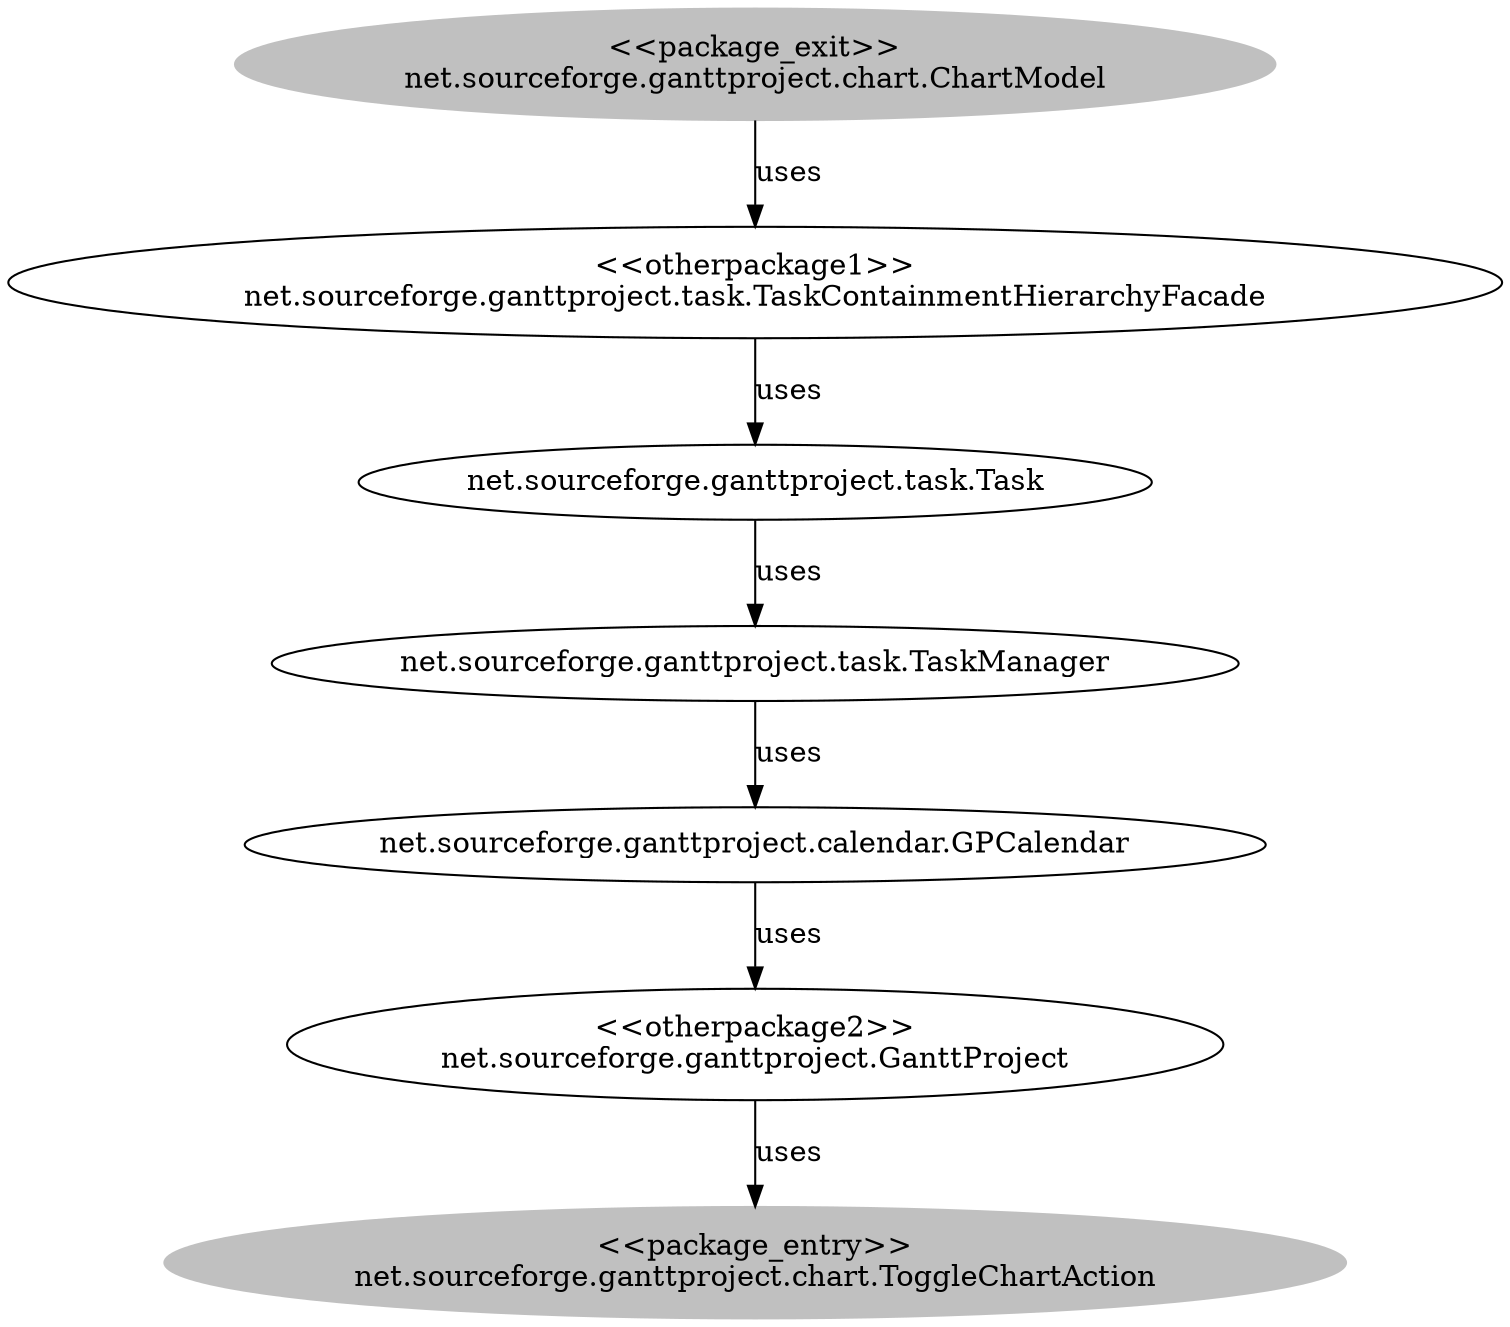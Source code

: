 digraph cd {
	net_sourceforge_ganttproject_chart_ChartModel [label="<<package_exit>>
net.sourceforge.ganttproject.chart.ChartModel",style=filled,color="grey"];
	net_sourceforge_ganttproject_chart_ToggleChartAction [label="<<package_entry>>
net.sourceforge.ganttproject.chart.ToggleChartAction",style=filled,color="grey"];
	net_sourceforge_ganttproject_task_TaskContainmentHierarchyFacade [label="<<otherpackage1>>
net.sourceforge.ganttproject.task.TaskContainmentHierarchyFacade"];
	net_sourceforge_ganttproject_GanttProject [label="<<otherpackage2>>
net.sourceforge.ganttproject.GanttProject"];
	net_sourceforge_ganttproject_task_Task [label="net.sourceforge.ganttproject.task.Task"];
	net_sourceforge_ganttproject_calendar_GPCalendar [label="net.sourceforge.ganttproject.calendar.GPCalendar"];
	net_sourceforge_ganttproject_task_TaskManager [label="net.sourceforge.ganttproject.task.TaskManager"];
	net_sourceforge_ganttproject_chart_ChartModel -> net_sourceforge_ganttproject_task_TaskContainmentHierarchyFacade [label=uses];
	net_sourceforge_ganttproject_GanttProject -> net_sourceforge_ganttproject_chart_ToggleChartAction [label=uses];
	net_sourceforge_ganttproject_task_TaskContainmentHierarchyFacade -> net_sourceforge_ganttproject_task_Task [label=uses];
	net_sourceforge_ganttproject_task_Task -> net_sourceforge_ganttproject_task_TaskManager [label=uses];
	net_sourceforge_ganttproject_task_TaskManager -> net_sourceforge_ganttproject_calendar_GPCalendar [label=uses];
	net_sourceforge_ganttproject_calendar_GPCalendar -> net_sourceforge_ganttproject_GanttProject [label=uses];
}

